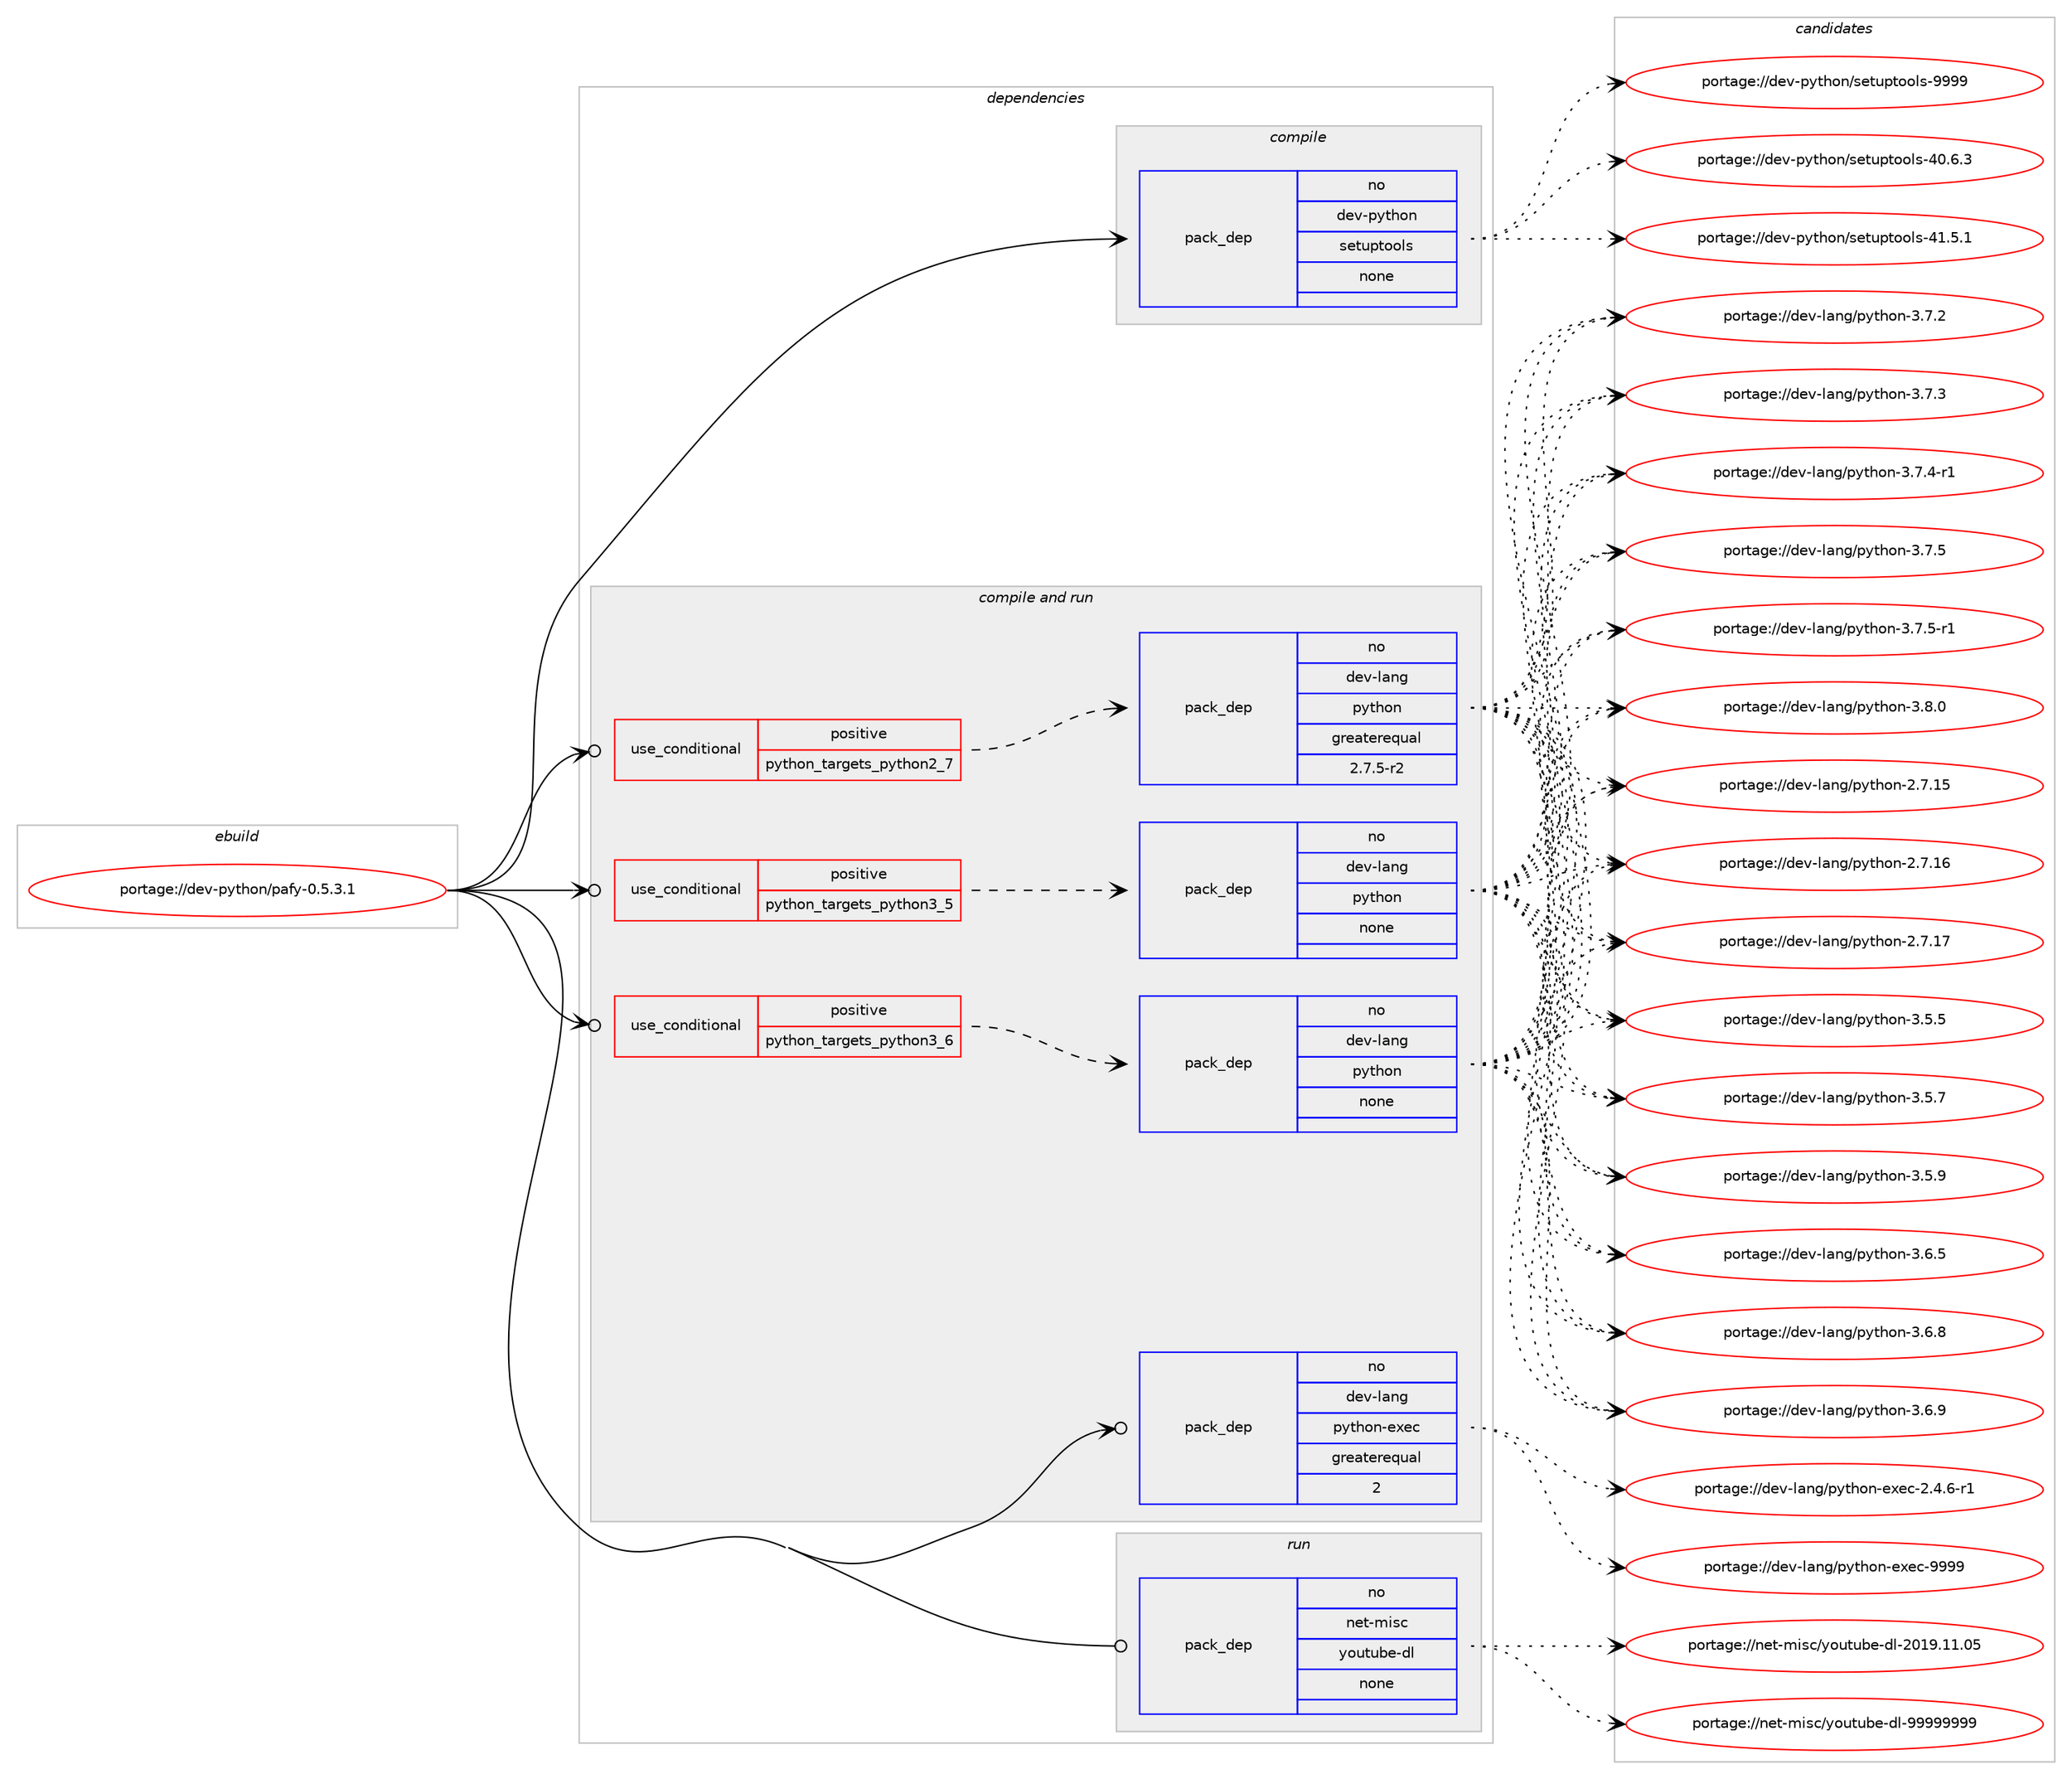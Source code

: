 digraph prolog {

# *************
# Graph options
# *************

newrank=true;
concentrate=true;
compound=true;
graph [rankdir=LR,fontname=Helvetica,fontsize=10,ranksep=1.5];#, ranksep=2.5, nodesep=0.2];
edge  [arrowhead=vee];
node  [fontname=Helvetica,fontsize=10];

# **********
# The ebuild
# **********

subgraph cluster_leftcol {
color=gray;
rank=same;
label=<<i>ebuild</i>>;
id [label="portage://dev-python/pafy-0.5.3.1", color=red, width=4, href="../dev-python/pafy-0.5.3.1.svg"];
}

# ****************
# The dependencies
# ****************

subgraph cluster_midcol {
color=gray;
label=<<i>dependencies</i>>;
subgraph cluster_compile {
fillcolor="#eeeeee";
style=filled;
label=<<i>compile</i>>;
subgraph pack118460 {
dependency155052 [label=<<TABLE BORDER="0" CELLBORDER="1" CELLSPACING="0" CELLPADDING="4" WIDTH="220"><TR><TD ROWSPAN="6" CELLPADDING="30">pack_dep</TD></TR><TR><TD WIDTH="110">no</TD></TR><TR><TD>dev-python</TD></TR><TR><TD>setuptools</TD></TR><TR><TD>none</TD></TR><TR><TD></TD></TR></TABLE>>, shape=none, color=blue];
}
id:e -> dependency155052:w [weight=20,style="solid",arrowhead="vee"];
}
subgraph cluster_compileandrun {
fillcolor="#eeeeee";
style=filled;
label=<<i>compile and run</i>>;
subgraph cond33259 {
dependency155053 [label=<<TABLE BORDER="0" CELLBORDER="1" CELLSPACING="0" CELLPADDING="4"><TR><TD ROWSPAN="3" CELLPADDING="10">use_conditional</TD></TR><TR><TD>positive</TD></TR><TR><TD>python_targets_python2_7</TD></TR></TABLE>>, shape=none, color=red];
subgraph pack118461 {
dependency155054 [label=<<TABLE BORDER="0" CELLBORDER="1" CELLSPACING="0" CELLPADDING="4" WIDTH="220"><TR><TD ROWSPAN="6" CELLPADDING="30">pack_dep</TD></TR><TR><TD WIDTH="110">no</TD></TR><TR><TD>dev-lang</TD></TR><TR><TD>python</TD></TR><TR><TD>greaterequal</TD></TR><TR><TD>2.7.5-r2</TD></TR></TABLE>>, shape=none, color=blue];
}
dependency155053:e -> dependency155054:w [weight=20,style="dashed",arrowhead="vee"];
}
id:e -> dependency155053:w [weight=20,style="solid",arrowhead="odotvee"];
subgraph cond33260 {
dependency155055 [label=<<TABLE BORDER="0" CELLBORDER="1" CELLSPACING="0" CELLPADDING="4"><TR><TD ROWSPAN="3" CELLPADDING="10">use_conditional</TD></TR><TR><TD>positive</TD></TR><TR><TD>python_targets_python3_5</TD></TR></TABLE>>, shape=none, color=red];
subgraph pack118462 {
dependency155056 [label=<<TABLE BORDER="0" CELLBORDER="1" CELLSPACING="0" CELLPADDING="4" WIDTH="220"><TR><TD ROWSPAN="6" CELLPADDING="30">pack_dep</TD></TR><TR><TD WIDTH="110">no</TD></TR><TR><TD>dev-lang</TD></TR><TR><TD>python</TD></TR><TR><TD>none</TD></TR><TR><TD></TD></TR></TABLE>>, shape=none, color=blue];
}
dependency155055:e -> dependency155056:w [weight=20,style="dashed",arrowhead="vee"];
}
id:e -> dependency155055:w [weight=20,style="solid",arrowhead="odotvee"];
subgraph cond33261 {
dependency155057 [label=<<TABLE BORDER="0" CELLBORDER="1" CELLSPACING="0" CELLPADDING="4"><TR><TD ROWSPAN="3" CELLPADDING="10">use_conditional</TD></TR><TR><TD>positive</TD></TR><TR><TD>python_targets_python3_6</TD></TR></TABLE>>, shape=none, color=red];
subgraph pack118463 {
dependency155058 [label=<<TABLE BORDER="0" CELLBORDER="1" CELLSPACING="0" CELLPADDING="4" WIDTH="220"><TR><TD ROWSPAN="6" CELLPADDING="30">pack_dep</TD></TR><TR><TD WIDTH="110">no</TD></TR><TR><TD>dev-lang</TD></TR><TR><TD>python</TD></TR><TR><TD>none</TD></TR><TR><TD></TD></TR></TABLE>>, shape=none, color=blue];
}
dependency155057:e -> dependency155058:w [weight=20,style="dashed",arrowhead="vee"];
}
id:e -> dependency155057:w [weight=20,style="solid",arrowhead="odotvee"];
subgraph pack118464 {
dependency155059 [label=<<TABLE BORDER="0" CELLBORDER="1" CELLSPACING="0" CELLPADDING="4" WIDTH="220"><TR><TD ROWSPAN="6" CELLPADDING="30">pack_dep</TD></TR><TR><TD WIDTH="110">no</TD></TR><TR><TD>dev-lang</TD></TR><TR><TD>python-exec</TD></TR><TR><TD>greaterequal</TD></TR><TR><TD>2</TD></TR></TABLE>>, shape=none, color=blue];
}
id:e -> dependency155059:w [weight=20,style="solid",arrowhead="odotvee"];
}
subgraph cluster_run {
fillcolor="#eeeeee";
style=filled;
label=<<i>run</i>>;
subgraph pack118465 {
dependency155060 [label=<<TABLE BORDER="0" CELLBORDER="1" CELLSPACING="0" CELLPADDING="4" WIDTH="220"><TR><TD ROWSPAN="6" CELLPADDING="30">pack_dep</TD></TR><TR><TD WIDTH="110">no</TD></TR><TR><TD>net-misc</TD></TR><TR><TD>youtube-dl</TD></TR><TR><TD>none</TD></TR><TR><TD></TD></TR></TABLE>>, shape=none, color=blue];
}
id:e -> dependency155060:w [weight=20,style="solid",arrowhead="odot"];
}
}

# **************
# The candidates
# **************

subgraph cluster_choices {
rank=same;
color=gray;
label=<<i>candidates</i>>;

subgraph choice118460 {
color=black;
nodesep=1;
choiceportage100101118451121211161041111104711510111611711211611111110811545524846544651 [label="portage://dev-python/setuptools-40.6.3", color=red, width=4,href="../dev-python/setuptools-40.6.3.svg"];
choiceportage100101118451121211161041111104711510111611711211611111110811545524946534649 [label="portage://dev-python/setuptools-41.5.1", color=red, width=4,href="../dev-python/setuptools-41.5.1.svg"];
choiceportage10010111845112121116104111110471151011161171121161111111081154557575757 [label="portage://dev-python/setuptools-9999", color=red, width=4,href="../dev-python/setuptools-9999.svg"];
dependency155052:e -> choiceportage100101118451121211161041111104711510111611711211611111110811545524846544651:w [style=dotted,weight="100"];
dependency155052:e -> choiceportage100101118451121211161041111104711510111611711211611111110811545524946534649:w [style=dotted,weight="100"];
dependency155052:e -> choiceportage10010111845112121116104111110471151011161171121161111111081154557575757:w [style=dotted,weight="100"];
}
subgraph choice118461 {
color=black;
nodesep=1;
choiceportage10010111845108971101034711212111610411111045504655464953 [label="portage://dev-lang/python-2.7.15", color=red, width=4,href="../dev-lang/python-2.7.15.svg"];
choiceportage10010111845108971101034711212111610411111045504655464954 [label="portage://dev-lang/python-2.7.16", color=red, width=4,href="../dev-lang/python-2.7.16.svg"];
choiceportage10010111845108971101034711212111610411111045504655464955 [label="portage://dev-lang/python-2.7.17", color=red, width=4,href="../dev-lang/python-2.7.17.svg"];
choiceportage100101118451089711010347112121116104111110455146534653 [label="portage://dev-lang/python-3.5.5", color=red, width=4,href="../dev-lang/python-3.5.5.svg"];
choiceportage100101118451089711010347112121116104111110455146534655 [label="portage://dev-lang/python-3.5.7", color=red, width=4,href="../dev-lang/python-3.5.7.svg"];
choiceportage100101118451089711010347112121116104111110455146534657 [label="portage://dev-lang/python-3.5.9", color=red, width=4,href="../dev-lang/python-3.5.9.svg"];
choiceportage100101118451089711010347112121116104111110455146544653 [label="portage://dev-lang/python-3.6.5", color=red, width=4,href="../dev-lang/python-3.6.5.svg"];
choiceportage100101118451089711010347112121116104111110455146544656 [label="portage://dev-lang/python-3.6.8", color=red, width=4,href="../dev-lang/python-3.6.8.svg"];
choiceportage100101118451089711010347112121116104111110455146544657 [label="portage://dev-lang/python-3.6.9", color=red, width=4,href="../dev-lang/python-3.6.9.svg"];
choiceportage100101118451089711010347112121116104111110455146554650 [label="portage://dev-lang/python-3.7.2", color=red, width=4,href="../dev-lang/python-3.7.2.svg"];
choiceportage100101118451089711010347112121116104111110455146554651 [label="portage://dev-lang/python-3.7.3", color=red, width=4,href="../dev-lang/python-3.7.3.svg"];
choiceportage1001011184510897110103471121211161041111104551465546524511449 [label="portage://dev-lang/python-3.7.4-r1", color=red, width=4,href="../dev-lang/python-3.7.4-r1.svg"];
choiceportage100101118451089711010347112121116104111110455146554653 [label="portage://dev-lang/python-3.7.5", color=red, width=4,href="../dev-lang/python-3.7.5.svg"];
choiceportage1001011184510897110103471121211161041111104551465546534511449 [label="portage://dev-lang/python-3.7.5-r1", color=red, width=4,href="../dev-lang/python-3.7.5-r1.svg"];
choiceportage100101118451089711010347112121116104111110455146564648 [label="portage://dev-lang/python-3.8.0", color=red, width=4,href="../dev-lang/python-3.8.0.svg"];
dependency155054:e -> choiceportage10010111845108971101034711212111610411111045504655464953:w [style=dotted,weight="100"];
dependency155054:e -> choiceportage10010111845108971101034711212111610411111045504655464954:w [style=dotted,weight="100"];
dependency155054:e -> choiceportage10010111845108971101034711212111610411111045504655464955:w [style=dotted,weight="100"];
dependency155054:e -> choiceportage100101118451089711010347112121116104111110455146534653:w [style=dotted,weight="100"];
dependency155054:e -> choiceportage100101118451089711010347112121116104111110455146534655:w [style=dotted,weight="100"];
dependency155054:e -> choiceportage100101118451089711010347112121116104111110455146534657:w [style=dotted,weight="100"];
dependency155054:e -> choiceportage100101118451089711010347112121116104111110455146544653:w [style=dotted,weight="100"];
dependency155054:e -> choiceportage100101118451089711010347112121116104111110455146544656:w [style=dotted,weight="100"];
dependency155054:e -> choiceportage100101118451089711010347112121116104111110455146544657:w [style=dotted,weight="100"];
dependency155054:e -> choiceportage100101118451089711010347112121116104111110455146554650:w [style=dotted,weight="100"];
dependency155054:e -> choiceportage100101118451089711010347112121116104111110455146554651:w [style=dotted,weight="100"];
dependency155054:e -> choiceportage1001011184510897110103471121211161041111104551465546524511449:w [style=dotted,weight="100"];
dependency155054:e -> choiceportage100101118451089711010347112121116104111110455146554653:w [style=dotted,weight="100"];
dependency155054:e -> choiceportage1001011184510897110103471121211161041111104551465546534511449:w [style=dotted,weight="100"];
dependency155054:e -> choiceportage100101118451089711010347112121116104111110455146564648:w [style=dotted,weight="100"];
}
subgraph choice118462 {
color=black;
nodesep=1;
choiceportage10010111845108971101034711212111610411111045504655464953 [label="portage://dev-lang/python-2.7.15", color=red, width=4,href="../dev-lang/python-2.7.15.svg"];
choiceportage10010111845108971101034711212111610411111045504655464954 [label="portage://dev-lang/python-2.7.16", color=red, width=4,href="../dev-lang/python-2.7.16.svg"];
choiceportage10010111845108971101034711212111610411111045504655464955 [label="portage://dev-lang/python-2.7.17", color=red, width=4,href="../dev-lang/python-2.7.17.svg"];
choiceportage100101118451089711010347112121116104111110455146534653 [label="portage://dev-lang/python-3.5.5", color=red, width=4,href="../dev-lang/python-3.5.5.svg"];
choiceportage100101118451089711010347112121116104111110455146534655 [label="portage://dev-lang/python-3.5.7", color=red, width=4,href="../dev-lang/python-3.5.7.svg"];
choiceportage100101118451089711010347112121116104111110455146534657 [label="portage://dev-lang/python-3.5.9", color=red, width=4,href="../dev-lang/python-3.5.9.svg"];
choiceportage100101118451089711010347112121116104111110455146544653 [label="portage://dev-lang/python-3.6.5", color=red, width=4,href="../dev-lang/python-3.6.5.svg"];
choiceportage100101118451089711010347112121116104111110455146544656 [label="portage://dev-lang/python-3.6.8", color=red, width=4,href="../dev-lang/python-3.6.8.svg"];
choiceportage100101118451089711010347112121116104111110455146544657 [label="portage://dev-lang/python-3.6.9", color=red, width=4,href="../dev-lang/python-3.6.9.svg"];
choiceportage100101118451089711010347112121116104111110455146554650 [label="portage://dev-lang/python-3.7.2", color=red, width=4,href="../dev-lang/python-3.7.2.svg"];
choiceportage100101118451089711010347112121116104111110455146554651 [label="portage://dev-lang/python-3.7.3", color=red, width=4,href="../dev-lang/python-3.7.3.svg"];
choiceportage1001011184510897110103471121211161041111104551465546524511449 [label="portage://dev-lang/python-3.7.4-r1", color=red, width=4,href="../dev-lang/python-3.7.4-r1.svg"];
choiceportage100101118451089711010347112121116104111110455146554653 [label="portage://dev-lang/python-3.7.5", color=red, width=4,href="../dev-lang/python-3.7.5.svg"];
choiceportage1001011184510897110103471121211161041111104551465546534511449 [label="portage://dev-lang/python-3.7.5-r1", color=red, width=4,href="../dev-lang/python-3.7.5-r1.svg"];
choiceportage100101118451089711010347112121116104111110455146564648 [label="portage://dev-lang/python-3.8.0", color=red, width=4,href="../dev-lang/python-3.8.0.svg"];
dependency155056:e -> choiceportage10010111845108971101034711212111610411111045504655464953:w [style=dotted,weight="100"];
dependency155056:e -> choiceportage10010111845108971101034711212111610411111045504655464954:w [style=dotted,weight="100"];
dependency155056:e -> choiceportage10010111845108971101034711212111610411111045504655464955:w [style=dotted,weight="100"];
dependency155056:e -> choiceportage100101118451089711010347112121116104111110455146534653:w [style=dotted,weight="100"];
dependency155056:e -> choiceportage100101118451089711010347112121116104111110455146534655:w [style=dotted,weight="100"];
dependency155056:e -> choiceportage100101118451089711010347112121116104111110455146534657:w [style=dotted,weight="100"];
dependency155056:e -> choiceportage100101118451089711010347112121116104111110455146544653:w [style=dotted,weight="100"];
dependency155056:e -> choiceportage100101118451089711010347112121116104111110455146544656:w [style=dotted,weight="100"];
dependency155056:e -> choiceportage100101118451089711010347112121116104111110455146544657:w [style=dotted,weight="100"];
dependency155056:e -> choiceportage100101118451089711010347112121116104111110455146554650:w [style=dotted,weight="100"];
dependency155056:e -> choiceportage100101118451089711010347112121116104111110455146554651:w [style=dotted,weight="100"];
dependency155056:e -> choiceportage1001011184510897110103471121211161041111104551465546524511449:w [style=dotted,weight="100"];
dependency155056:e -> choiceportage100101118451089711010347112121116104111110455146554653:w [style=dotted,weight="100"];
dependency155056:e -> choiceportage1001011184510897110103471121211161041111104551465546534511449:w [style=dotted,weight="100"];
dependency155056:e -> choiceportage100101118451089711010347112121116104111110455146564648:w [style=dotted,weight="100"];
}
subgraph choice118463 {
color=black;
nodesep=1;
choiceportage10010111845108971101034711212111610411111045504655464953 [label="portage://dev-lang/python-2.7.15", color=red, width=4,href="../dev-lang/python-2.7.15.svg"];
choiceportage10010111845108971101034711212111610411111045504655464954 [label="portage://dev-lang/python-2.7.16", color=red, width=4,href="../dev-lang/python-2.7.16.svg"];
choiceportage10010111845108971101034711212111610411111045504655464955 [label="portage://dev-lang/python-2.7.17", color=red, width=4,href="../dev-lang/python-2.7.17.svg"];
choiceportage100101118451089711010347112121116104111110455146534653 [label="portage://dev-lang/python-3.5.5", color=red, width=4,href="../dev-lang/python-3.5.5.svg"];
choiceportage100101118451089711010347112121116104111110455146534655 [label="portage://dev-lang/python-3.5.7", color=red, width=4,href="../dev-lang/python-3.5.7.svg"];
choiceportage100101118451089711010347112121116104111110455146534657 [label="portage://dev-lang/python-3.5.9", color=red, width=4,href="../dev-lang/python-3.5.9.svg"];
choiceportage100101118451089711010347112121116104111110455146544653 [label="portage://dev-lang/python-3.6.5", color=red, width=4,href="../dev-lang/python-3.6.5.svg"];
choiceportage100101118451089711010347112121116104111110455146544656 [label="portage://dev-lang/python-3.6.8", color=red, width=4,href="../dev-lang/python-3.6.8.svg"];
choiceportage100101118451089711010347112121116104111110455146544657 [label="portage://dev-lang/python-3.6.9", color=red, width=4,href="../dev-lang/python-3.6.9.svg"];
choiceportage100101118451089711010347112121116104111110455146554650 [label="portage://dev-lang/python-3.7.2", color=red, width=4,href="../dev-lang/python-3.7.2.svg"];
choiceportage100101118451089711010347112121116104111110455146554651 [label="portage://dev-lang/python-3.7.3", color=red, width=4,href="../dev-lang/python-3.7.3.svg"];
choiceportage1001011184510897110103471121211161041111104551465546524511449 [label="portage://dev-lang/python-3.7.4-r1", color=red, width=4,href="../dev-lang/python-3.7.4-r1.svg"];
choiceportage100101118451089711010347112121116104111110455146554653 [label="portage://dev-lang/python-3.7.5", color=red, width=4,href="../dev-lang/python-3.7.5.svg"];
choiceportage1001011184510897110103471121211161041111104551465546534511449 [label="portage://dev-lang/python-3.7.5-r1", color=red, width=4,href="../dev-lang/python-3.7.5-r1.svg"];
choiceportage100101118451089711010347112121116104111110455146564648 [label="portage://dev-lang/python-3.8.0", color=red, width=4,href="../dev-lang/python-3.8.0.svg"];
dependency155058:e -> choiceportage10010111845108971101034711212111610411111045504655464953:w [style=dotted,weight="100"];
dependency155058:e -> choiceportage10010111845108971101034711212111610411111045504655464954:w [style=dotted,weight="100"];
dependency155058:e -> choiceportage10010111845108971101034711212111610411111045504655464955:w [style=dotted,weight="100"];
dependency155058:e -> choiceportage100101118451089711010347112121116104111110455146534653:w [style=dotted,weight="100"];
dependency155058:e -> choiceportage100101118451089711010347112121116104111110455146534655:w [style=dotted,weight="100"];
dependency155058:e -> choiceportage100101118451089711010347112121116104111110455146534657:w [style=dotted,weight="100"];
dependency155058:e -> choiceportage100101118451089711010347112121116104111110455146544653:w [style=dotted,weight="100"];
dependency155058:e -> choiceportage100101118451089711010347112121116104111110455146544656:w [style=dotted,weight="100"];
dependency155058:e -> choiceportage100101118451089711010347112121116104111110455146544657:w [style=dotted,weight="100"];
dependency155058:e -> choiceportage100101118451089711010347112121116104111110455146554650:w [style=dotted,weight="100"];
dependency155058:e -> choiceportage100101118451089711010347112121116104111110455146554651:w [style=dotted,weight="100"];
dependency155058:e -> choiceportage1001011184510897110103471121211161041111104551465546524511449:w [style=dotted,weight="100"];
dependency155058:e -> choiceportage100101118451089711010347112121116104111110455146554653:w [style=dotted,weight="100"];
dependency155058:e -> choiceportage1001011184510897110103471121211161041111104551465546534511449:w [style=dotted,weight="100"];
dependency155058:e -> choiceportage100101118451089711010347112121116104111110455146564648:w [style=dotted,weight="100"];
}
subgraph choice118464 {
color=black;
nodesep=1;
choiceportage10010111845108971101034711212111610411111045101120101994550465246544511449 [label="portage://dev-lang/python-exec-2.4.6-r1", color=red, width=4,href="../dev-lang/python-exec-2.4.6-r1.svg"];
choiceportage10010111845108971101034711212111610411111045101120101994557575757 [label="portage://dev-lang/python-exec-9999", color=red, width=4,href="../dev-lang/python-exec-9999.svg"];
dependency155059:e -> choiceportage10010111845108971101034711212111610411111045101120101994550465246544511449:w [style=dotted,weight="100"];
dependency155059:e -> choiceportage10010111845108971101034711212111610411111045101120101994557575757:w [style=dotted,weight="100"];
}
subgraph choice118465 {
color=black;
nodesep=1;
choiceportage11010111645109105115994712111111711611798101451001084550484957464949464853 [label="portage://net-misc/youtube-dl-2019.11.05", color=red, width=4,href="../net-misc/youtube-dl-2019.11.05.svg"];
choiceportage1101011164510910511599471211111171161179810145100108455757575757575757 [label="portage://net-misc/youtube-dl-99999999", color=red, width=4,href="../net-misc/youtube-dl-99999999.svg"];
dependency155060:e -> choiceportage11010111645109105115994712111111711611798101451001084550484957464949464853:w [style=dotted,weight="100"];
dependency155060:e -> choiceportage1101011164510910511599471211111171161179810145100108455757575757575757:w [style=dotted,weight="100"];
}
}

}
